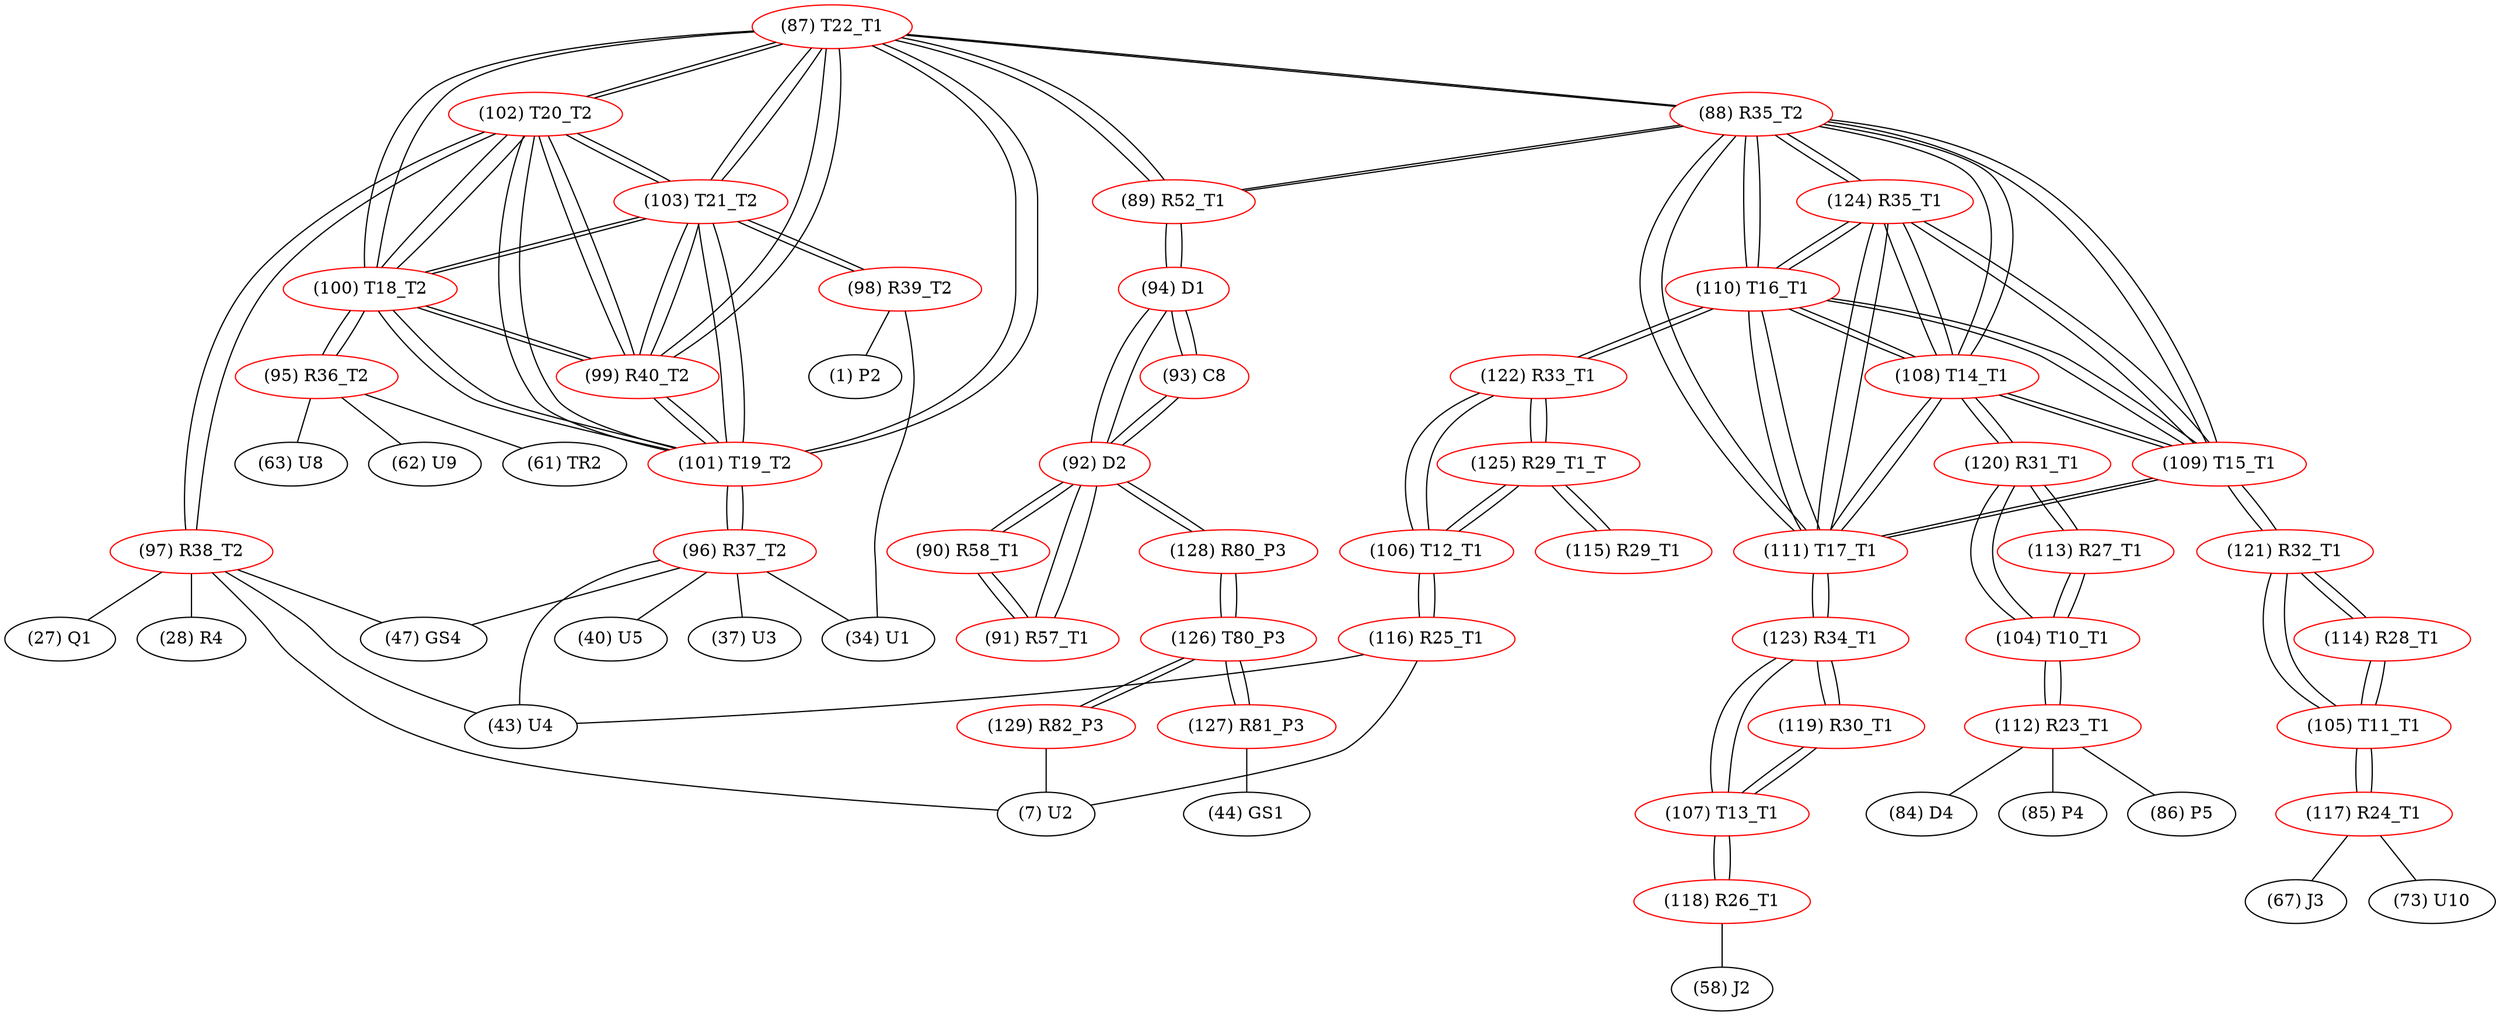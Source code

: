 graph {
	87 [label="(87) T22_T1" color=red]
	88 [label="(88) R35_T2"]
	89 [label="(89) R52_T1"]
	102 [label="(102) T20_T2"]
	103 [label="(103) T21_T2"]
	101 [label="(101) T19_T2"]
	99 [label="(99) R40_T2"]
	100 [label="(100) T18_T2"]
	88 [label="(88) R35_T2" color=red]
	89 [label="(89) R52_T1"]
	87 [label="(87) T22_T1"]
	108 [label="(108) T14_T1"]
	109 [label="(109) T15_T1"]
	111 [label="(111) T17_T1"]
	110 [label="(110) T16_T1"]
	124 [label="(124) R35_T1"]
	89 [label="(89) R52_T1" color=red]
	94 [label="(94) D1"]
	88 [label="(88) R35_T2"]
	87 [label="(87) T22_T1"]
	90 [label="(90) R58_T1" color=red]
	91 [label="(91) R57_T1"]
	92 [label="(92) D2"]
	91 [label="(91) R57_T1" color=red]
	92 [label="(92) D2"]
	90 [label="(90) R58_T1"]
	92 [label="(92) D2" color=red]
	94 [label="(94) D1"]
	93 [label="(93) C8"]
	91 [label="(91) R57_T1"]
	90 [label="(90) R58_T1"]
	128 [label="(128) R80_P3"]
	93 [label="(93) C8" color=red]
	94 [label="(94) D1"]
	92 [label="(92) D2"]
	94 [label="(94) D1" color=red]
	92 [label="(92) D2"]
	93 [label="(93) C8"]
	89 [label="(89) R52_T1"]
	95 [label="(95) R36_T2" color=red]
	63 [label="(63) U8"]
	62 [label="(62) U9"]
	61 [label="(61) TR2"]
	100 [label="(100) T18_T2"]
	96 [label="(96) R37_T2" color=red]
	34 [label="(34) U1"]
	47 [label="(47) GS4"]
	37 [label="(37) U3"]
	40 [label="(40) U5"]
	43 [label="(43) U4"]
	101 [label="(101) T19_T2"]
	97 [label="(97) R38_T2" color=red]
	27 [label="(27) Q1"]
	28 [label="(28) R4"]
	7 [label="(7) U2"]
	43 [label="(43) U4"]
	47 [label="(47) GS4"]
	102 [label="(102) T20_T2"]
	98 [label="(98) R39_T2" color=red]
	34 [label="(34) U1"]
	1 [label="(1) P2"]
	103 [label="(103) T21_T2"]
	99 [label="(99) R40_T2" color=red]
	102 [label="(102) T20_T2"]
	103 [label="(103) T21_T2"]
	101 [label="(101) T19_T2"]
	87 [label="(87) T22_T1"]
	100 [label="(100) T18_T2"]
	100 [label="(100) T18_T2" color=red]
	102 [label="(102) T20_T2"]
	103 [label="(103) T21_T2"]
	101 [label="(101) T19_T2"]
	99 [label="(99) R40_T2"]
	87 [label="(87) T22_T1"]
	95 [label="(95) R36_T2"]
	101 [label="(101) T19_T2" color=red]
	102 [label="(102) T20_T2"]
	103 [label="(103) T21_T2"]
	99 [label="(99) R40_T2"]
	87 [label="(87) T22_T1"]
	100 [label="(100) T18_T2"]
	96 [label="(96) R37_T2"]
	102 [label="(102) T20_T2" color=red]
	103 [label="(103) T21_T2"]
	101 [label="(101) T19_T2"]
	99 [label="(99) R40_T2"]
	87 [label="(87) T22_T1"]
	100 [label="(100) T18_T2"]
	97 [label="(97) R38_T2"]
	103 [label="(103) T21_T2" color=red]
	102 [label="(102) T20_T2"]
	101 [label="(101) T19_T2"]
	99 [label="(99) R40_T2"]
	87 [label="(87) T22_T1"]
	100 [label="(100) T18_T2"]
	98 [label="(98) R39_T2"]
	104 [label="(104) T10_T1" color=red]
	112 [label="(112) R23_T1"]
	120 [label="(120) R31_T1"]
	113 [label="(113) R27_T1"]
	105 [label="(105) T11_T1" color=red]
	117 [label="(117) R24_T1"]
	121 [label="(121) R32_T1"]
	114 [label="(114) R28_T1"]
	106 [label="(106) T12_T1" color=red]
	122 [label="(122) R33_T1"]
	125 [label="(125) R29_T1_T"]
	116 [label="(116) R25_T1"]
	107 [label="(107) T13_T1" color=red]
	123 [label="(123) R34_T1"]
	119 [label="(119) R30_T1"]
	118 [label="(118) R26_T1"]
	108 [label="(108) T14_T1" color=red]
	109 [label="(109) T15_T1"]
	111 [label="(111) T17_T1"]
	110 [label="(110) T16_T1"]
	124 [label="(124) R35_T1"]
	88 [label="(88) R35_T2"]
	120 [label="(120) R31_T1"]
	109 [label="(109) T15_T1" color=red]
	108 [label="(108) T14_T1"]
	111 [label="(111) T17_T1"]
	110 [label="(110) T16_T1"]
	124 [label="(124) R35_T1"]
	88 [label="(88) R35_T2"]
	121 [label="(121) R32_T1"]
	110 [label="(110) T16_T1" color=red]
	108 [label="(108) T14_T1"]
	109 [label="(109) T15_T1"]
	111 [label="(111) T17_T1"]
	124 [label="(124) R35_T1"]
	88 [label="(88) R35_T2"]
	122 [label="(122) R33_T1"]
	111 [label="(111) T17_T1" color=red]
	108 [label="(108) T14_T1"]
	109 [label="(109) T15_T1"]
	110 [label="(110) T16_T1"]
	124 [label="(124) R35_T1"]
	88 [label="(88) R35_T2"]
	123 [label="(123) R34_T1"]
	112 [label="(112) R23_T1" color=red]
	85 [label="(85) P4"]
	86 [label="(86) P5"]
	84 [label="(84) D4"]
	104 [label="(104) T10_T1"]
	113 [label="(113) R27_T1" color=red]
	120 [label="(120) R31_T1"]
	104 [label="(104) T10_T1"]
	114 [label="(114) R28_T1" color=red]
	121 [label="(121) R32_T1"]
	105 [label="(105) T11_T1"]
	115 [label="(115) R29_T1" color=red]
	125 [label="(125) R29_T1_T"]
	116 [label="(116) R25_T1" color=red]
	7 [label="(7) U2"]
	43 [label="(43) U4"]
	106 [label="(106) T12_T1"]
	117 [label="(117) R24_T1" color=red]
	73 [label="(73) U10"]
	67 [label="(67) J3"]
	105 [label="(105) T11_T1"]
	118 [label="(118) R26_T1" color=red]
	58 [label="(58) J2"]
	107 [label="(107) T13_T1"]
	119 [label="(119) R30_T1" color=red]
	107 [label="(107) T13_T1"]
	123 [label="(123) R34_T1"]
	120 [label="(120) R31_T1" color=red]
	113 [label="(113) R27_T1"]
	104 [label="(104) T10_T1"]
	108 [label="(108) T14_T1"]
	121 [label="(121) R32_T1" color=red]
	109 [label="(109) T15_T1"]
	105 [label="(105) T11_T1"]
	114 [label="(114) R28_T1"]
	122 [label="(122) R33_T1" color=red]
	110 [label="(110) T16_T1"]
	125 [label="(125) R29_T1_T"]
	106 [label="(106) T12_T1"]
	123 [label="(123) R34_T1" color=red]
	111 [label="(111) T17_T1"]
	107 [label="(107) T13_T1"]
	119 [label="(119) R30_T1"]
	124 [label="(124) R35_T1" color=red]
	108 [label="(108) T14_T1"]
	109 [label="(109) T15_T1"]
	111 [label="(111) T17_T1"]
	110 [label="(110) T16_T1"]
	88 [label="(88) R35_T2"]
	125 [label="(125) R29_T1_T" color=red]
	122 [label="(122) R33_T1"]
	106 [label="(106) T12_T1"]
	115 [label="(115) R29_T1"]
	126 [label="(126) T80_P3" color=red]
	127 [label="(127) R81_P3"]
	129 [label="(129) R82_P3"]
	128 [label="(128) R80_P3"]
	127 [label="(127) R81_P3" color=red]
	44 [label="(44) GS1"]
	126 [label="(126) T80_P3"]
	128 [label="(128) R80_P3" color=red]
	92 [label="(92) D2"]
	126 [label="(126) T80_P3"]
	129 [label="(129) R82_P3" color=red]
	7 [label="(7) U2"]
	126 [label="(126) T80_P3"]
	87 -- 88
	87 -- 89
	87 -- 102
	87 -- 103
	87 -- 101
	87 -- 99
	87 -- 100
	88 -- 89
	88 -- 87
	88 -- 108
	88 -- 109
	88 -- 111
	88 -- 110
	88 -- 124
	89 -- 94
	89 -- 88
	89 -- 87
	90 -- 91
	90 -- 92
	91 -- 92
	91 -- 90
	92 -- 94
	92 -- 93
	92 -- 91
	92 -- 90
	92 -- 128
	93 -- 94
	93 -- 92
	94 -- 92
	94 -- 93
	94 -- 89
	95 -- 63
	95 -- 62
	95 -- 61
	95 -- 100
	96 -- 34
	96 -- 47
	96 -- 37
	96 -- 40
	96 -- 43
	96 -- 101
	97 -- 27
	97 -- 28
	97 -- 7
	97 -- 43
	97 -- 47
	97 -- 102
	98 -- 34
	98 -- 1
	98 -- 103
	99 -- 102
	99 -- 103
	99 -- 101
	99 -- 87
	99 -- 100
	100 -- 102
	100 -- 103
	100 -- 101
	100 -- 99
	100 -- 87
	100 -- 95
	101 -- 102
	101 -- 103
	101 -- 99
	101 -- 87
	101 -- 100
	101 -- 96
	102 -- 103
	102 -- 101
	102 -- 99
	102 -- 87
	102 -- 100
	102 -- 97
	103 -- 102
	103 -- 101
	103 -- 99
	103 -- 87
	103 -- 100
	103 -- 98
	104 -- 112
	104 -- 120
	104 -- 113
	105 -- 117
	105 -- 121
	105 -- 114
	106 -- 122
	106 -- 125
	106 -- 116
	107 -- 123
	107 -- 119
	107 -- 118
	108 -- 109
	108 -- 111
	108 -- 110
	108 -- 124
	108 -- 88
	108 -- 120
	109 -- 108
	109 -- 111
	109 -- 110
	109 -- 124
	109 -- 88
	109 -- 121
	110 -- 108
	110 -- 109
	110 -- 111
	110 -- 124
	110 -- 88
	110 -- 122
	111 -- 108
	111 -- 109
	111 -- 110
	111 -- 124
	111 -- 88
	111 -- 123
	112 -- 85
	112 -- 86
	112 -- 84
	112 -- 104
	113 -- 120
	113 -- 104
	114 -- 121
	114 -- 105
	115 -- 125
	116 -- 7
	116 -- 43
	116 -- 106
	117 -- 73
	117 -- 67
	117 -- 105
	118 -- 58
	118 -- 107
	119 -- 107
	119 -- 123
	120 -- 113
	120 -- 104
	120 -- 108
	121 -- 109
	121 -- 105
	121 -- 114
	122 -- 110
	122 -- 125
	122 -- 106
	123 -- 111
	123 -- 107
	123 -- 119
	124 -- 108
	124 -- 109
	124 -- 111
	124 -- 110
	124 -- 88
	125 -- 122
	125 -- 106
	125 -- 115
	126 -- 127
	126 -- 129
	126 -- 128
	127 -- 44
	127 -- 126
	128 -- 92
	128 -- 126
	129 -- 7
	129 -- 126
}